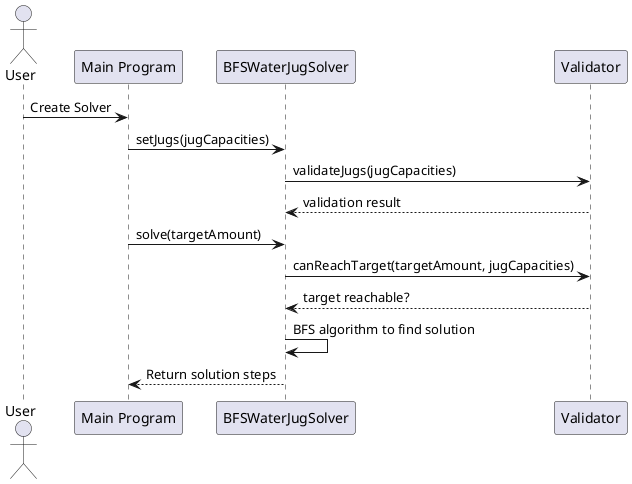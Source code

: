 @startuml Sequence Diagram
actor User
participant "Main Program" as Main
participant "BFSWaterJugSolver" as Solver
participant "Validator" as Validator

' User creates the solver and passes the jug capacities
User -> Main: Create Solver
Main -> Solver: setJugs(jugCapacities)
Solver -> Validator: validateJugs(jugCapacities)
Validator --> Solver: validation result

' User requests the solver to solve the problem for a given water amount
Main -> Solver: solve(targetAmount)
Solver -> Validator: canReachTarget(targetAmount, jugCapacities)
Validator --> Solver: target reachable?

' Solver starts BFS algorithm to find the solution
Solver -> Solver: BFS algorithm to find solution

' Solver returns solution steps
Solver --> Main: Return solution steps
@enduml
